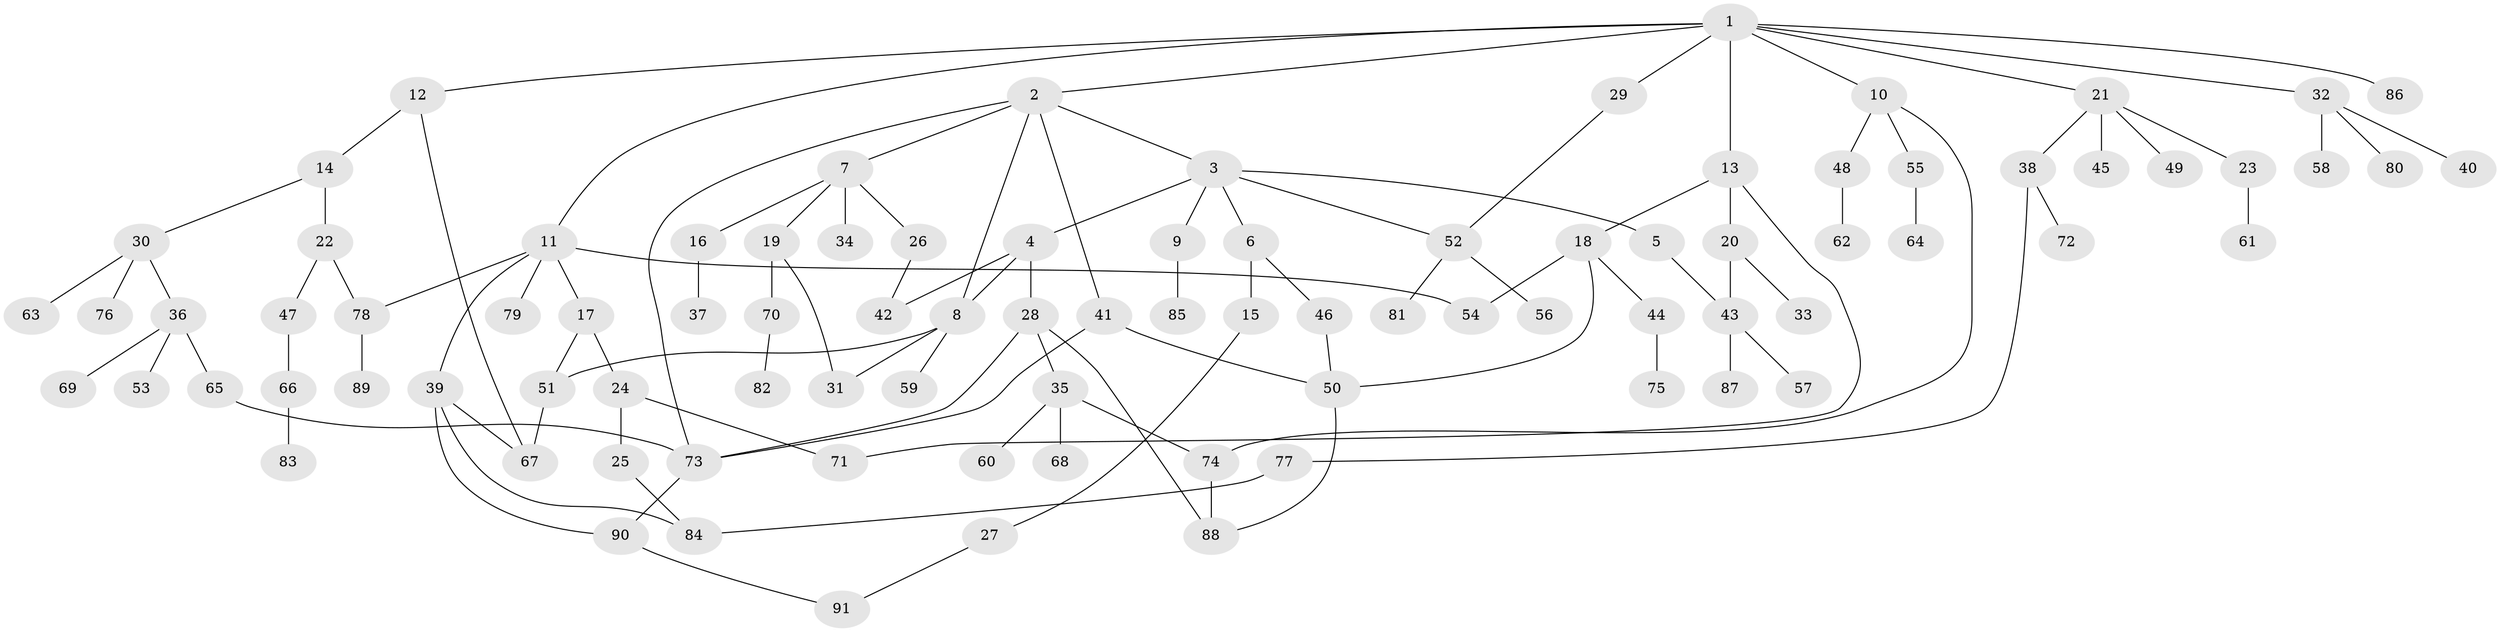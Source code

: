 // Generated by graph-tools (version 1.1) at 2025/13/03/09/25 04:13:22]
// undirected, 91 vertices, 113 edges
graph export_dot {
graph [start="1"]
  node [color=gray90,style=filled];
  1;
  2;
  3;
  4;
  5;
  6;
  7;
  8;
  9;
  10;
  11;
  12;
  13;
  14;
  15;
  16;
  17;
  18;
  19;
  20;
  21;
  22;
  23;
  24;
  25;
  26;
  27;
  28;
  29;
  30;
  31;
  32;
  33;
  34;
  35;
  36;
  37;
  38;
  39;
  40;
  41;
  42;
  43;
  44;
  45;
  46;
  47;
  48;
  49;
  50;
  51;
  52;
  53;
  54;
  55;
  56;
  57;
  58;
  59;
  60;
  61;
  62;
  63;
  64;
  65;
  66;
  67;
  68;
  69;
  70;
  71;
  72;
  73;
  74;
  75;
  76;
  77;
  78;
  79;
  80;
  81;
  82;
  83;
  84;
  85;
  86;
  87;
  88;
  89;
  90;
  91;
  1 -- 2;
  1 -- 10;
  1 -- 11;
  1 -- 12;
  1 -- 13;
  1 -- 21;
  1 -- 29;
  1 -- 32;
  1 -- 86;
  2 -- 3;
  2 -- 7;
  2 -- 8;
  2 -- 41;
  2 -- 73;
  3 -- 4;
  3 -- 5;
  3 -- 6;
  3 -- 9;
  3 -- 52;
  4 -- 28;
  4 -- 8;
  4 -- 42;
  5 -- 43;
  6 -- 15;
  6 -- 46;
  7 -- 16;
  7 -- 19;
  7 -- 26;
  7 -- 34;
  8 -- 59;
  8 -- 51;
  8 -- 31;
  9 -- 85;
  10 -- 48;
  10 -- 55;
  10 -- 74;
  11 -- 17;
  11 -- 39;
  11 -- 54;
  11 -- 79;
  11 -- 78;
  12 -- 14;
  12 -- 67;
  13 -- 18;
  13 -- 20;
  13 -- 71;
  14 -- 22;
  14 -- 30;
  15 -- 27;
  16 -- 37;
  17 -- 24;
  17 -- 51;
  18 -- 44;
  18 -- 54;
  18 -- 50;
  19 -- 31;
  19 -- 70;
  20 -- 33;
  20 -- 43;
  21 -- 23;
  21 -- 38;
  21 -- 45;
  21 -- 49;
  22 -- 47;
  22 -- 78;
  23 -- 61;
  24 -- 25;
  24 -- 71;
  25 -- 84;
  26 -- 42;
  27 -- 91;
  28 -- 35;
  28 -- 88;
  28 -- 73;
  29 -- 52;
  30 -- 36;
  30 -- 63;
  30 -- 76;
  32 -- 40;
  32 -- 58;
  32 -- 80;
  35 -- 60;
  35 -- 68;
  35 -- 74;
  36 -- 53;
  36 -- 65;
  36 -- 69;
  38 -- 72;
  38 -- 77;
  39 -- 67;
  39 -- 84;
  39 -- 90;
  41 -- 50;
  41 -- 73;
  43 -- 57;
  43 -- 87;
  44 -- 75;
  46 -- 50;
  47 -- 66;
  48 -- 62;
  50 -- 88;
  51 -- 67;
  52 -- 56;
  52 -- 81;
  55 -- 64;
  65 -- 73;
  66 -- 83;
  70 -- 82;
  73 -- 90;
  74 -- 88;
  77 -- 84;
  78 -- 89;
  90 -- 91;
}
